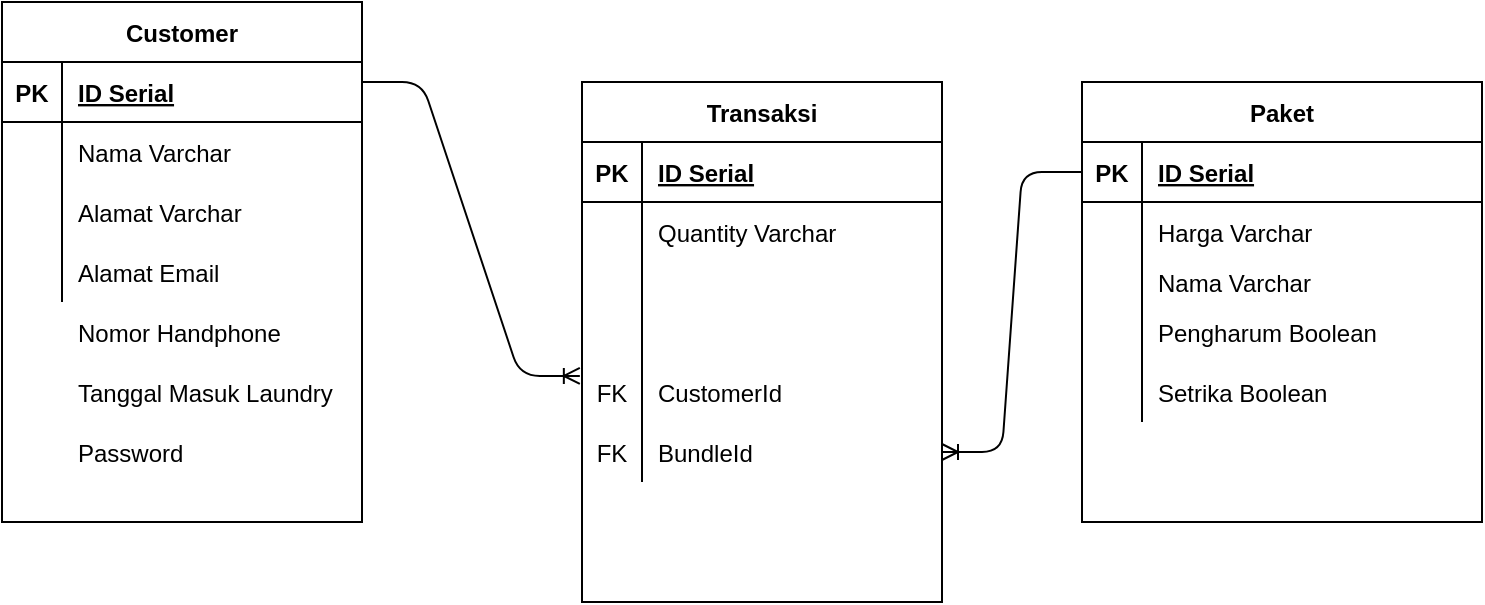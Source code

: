 <mxfile version="14.6.3" type="device"><diagram id="WyfmuF-nqirzQjlEd5Px" name="Page-1"><mxGraphModel dx="1422" dy="830" grid="1" gridSize="10" guides="1" tooltips="1" connect="1" arrows="1" fold="1" page="1" pageScale="1" pageWidth="850" pageHeight="1100" math="0" shadow="0"><root><mxCell id="0"/><mxCell id="1" parent="0"/><mxCell id="EasOw6qHpxR1is89uQfp-1" value="Customer" style="shape=table;startSize=30;container=1;collapsible=1;childLayout=tableLayout;fixedRows=1;rowLines=0;fontStyle=1;align=center;resizeLast=1;" parent="1" vertex="1"><mxGeometry x="20" y="220" width="180" height="260" as="geometry"/></mxCell><mxCell id="EasOw6qHpxR1is89uQfp-2" value="" style="shape=partialRectangle;collapsible=0;dropTarget=0;pointerEvents=0;fillColor=none;top=0;left=0;bottom=1;right=0;points=[[0,0.5],[1,0.5]];portConstraint=eastwest;" parent="EasOw6qHpxR1is89uQfp-1" vertex="1"><mxGeometry y="30" width="180" height="30" as="geometry"/></mxCell><mxCell id="EasOw6qHpxR1is89uQfp-3" value="PK" style="shape=partialRectangle;connectable=0;fillColor=none;top=0;left=0;bottom=0;right=0;fontStyle=1;overflow=hidden;" parent="EasOw6qHpxR1is89uQfp-2" vertex="1"><mxGeometry width="30" height="30" as="geometry"/></mxCell><mxCell id="EasOw6qHpxR1is89uQfp-4" value="ID Serial" style="shape=partialRectangle;connectable=0;fillColor=none;top=0;left=0;bottom=0;right=0;align=left;spacingLeft=6;fontStyle=5;overflow=hidden;" parent="EasOw6qHpxR1is89uQfp-2" vertex="1"><mxGeometry x="30" width="150" height="30" as="geometry"/></mxCell><mxCell id="EasOw6qHpxR1is89uQfp-5" value="" style="shape=partialRectangle;collapsible=0;dropTarget=0;pointerEvents=0;fillColor=none;top=0;left=0;bottom=0;right=0;points=[[0,0.5],[1,0.5]];portConstraint=eastwest;" parent="EasOw6qHpxR1is89uQfp-1" vertex="1"><mxGeometry y="60" width="180" height="30" as="geometry"/></mxCell><mxCell id="EasOw6qHpxR1is89uQfp-6" value="" style="shape=partialRectangle;connectable=0;fillColor=none;top=0;left=0;bottom=0;right=0;editable=1;overflow=hidden;" parent="EasOw6qHpxR1is89uQfp-5" vertex="1"><mxGeometry width="30" height="30" as="geometry"/></mxCell><mxCell id="EasOw6qHpxR1is89uQfp-7" value="Nama Varchar" style="shape=partialRectangle;connectable=0;fillColor=none;top=0;left=0;bottom=0;right=0;align=left;spacingLeft=6;overflow=hidden;" parent="EasOw6qHpxR1is89uQfp-5" vertex="1"><mxGeometry x="30" width="150" height="30" as="geometry"/></mxCell><mxCell id="EasOw6qHpxR1is89uQfp-8" value="" style="shape=partialRectangle;collapsible=0;dropTarget=0;pointerEvents=0;fillColor=none;top=0;left=0;bottom=0;right=0;points=[[0,0.5],[1,0.5]];portConstraint=eastwest;" parent="EasOw6qHpxR1is89uQfp-1" vertex="1"><mxGeometry y="90" width="180" height="30" as="geometry"/></mxCell><mxCell id="EasOw6qHpxR1is89uQfp-9" value="" style="shape=partialRectangle;connectable=0;fillColor=none;top=0;left=0;bottom=0;right=0;editable=1;overflow=hidden;" parent="EasOw6qHpxR1is89uQfp-8" vertex="1"><mxGeometry width="30" height="30" as="geometry"/></mxCell><mxCell id="EasOw6qHpxR1is89uQfp-10" value="Alamat Varchar" style="shape=partialRectangle;connectable=0;fillColor=none;top=0;left=0;bottom=0;right=0;align=left;spacingLeft=6;overflow=hidden;" parent="EasOw6qHpxR1is89uQfp-8" vertex="1"><mxGeometry x="30" width="150" height="30" as="geometry"/></mxCell><mxCell id="EasOw6qHpxR1is89uQfp-11" value="" style="shape=partialRectangle;collapsible=0;dropTarget=0;pointerEvents=0;fillColor=none;top=0;left=0;bottom=0;right=0;points=[[0,0.5],[1,0.5]];portConstraint=eastwest;" parent="EasOw6qHpxR1is89uQfp-1" vertex="1"><mxGeometry y="120" width="180" height="30" as="geometry"/></mxCell><mxCell id="EasOw6qHpxR1is89uQfp-12" value="" style="shape=partialRectangle;connectable=0;fillColor=none;top=0;left=0;bottom=0;right=0;editable=1;overflow=hidden;" parent="EasOw6qHpxR1is89uQfp-11" vertex="1"><mxGeometry width="30" height="30" as="geometry"/></mxCell><mxCell id="EasOw6qHpxR1is89uQfp-13" value="Alamat Email" style="shape=partialRectangle;connectable=0;fillColor=none;top=0;left=0;bottom=0;right=0;align=left;spacingLeft=6;overflow=hidden;" parent="EasOw6qHpxR1is89uQfp-11" vertex="1"><mxGeometry x="30" width="150" height="30" as="geometry"/></mxCell><mxCell id="EasOw6qHpxR1is89uQfp-14" value="Transaksi" style="shape=table;startSize=30;container=1;collapsible=1;childLayout=tableLayout;fixedRows=1;rowLines=0;fontStyle=1;align=center;resizeLast=1;" parent="1" vertex="1"><mxGeometry x="310" y="260" width="180" height="260" as="geometry"/></mxCell><mxCell id="EasOw6qHpxR1is89uQfp-15" value="" style="shape=partialRectangle;collapsible=0;dropTarget=0;pointerEvents=0;fillColor=none;top=0;left=0;bottom=1;right=0;points=[[0,0.5],[1,0.5]];portConstraint=eastwest;" parent="EasOw6qHpxR1is89uQfp-14" vertex="1"><mxGeometry y="30" width="180" height="30" as="geometry"/></mxCell><mxCell id="EasOw6qHpxR1is89uQfp-16" value="PK" style="shape=partialRectangle;connectable=0;fillColor=none;top=0;left=0;bottom=0;right=0;fontStyle=1;overflow=hidden;" parent="EasOw6qHpxR1is89uQfp-15" vertex="1"><mxGeometry width="30" height="30" as="geometry"/></mxCell><mxCell id="EasOw6qHpxR1is89uQfp-17" value="ID Serial" style="shape=partialRectangle;connectable=0;fillColor=none;top=0;left=0;bottom=0;right=0;align=left;spacingLeft=6;fontStyle=5;overflow=hidden;" parent="EasOw6qHpxR1is89uQfp-15" vertex="1"><mxGeometry x="30" width="150" height="30" as="geometry"/></mxCell><mxCell id="EasOw6qHpxR1is89uQfp-18" value="" style="shape=partialRectangle;collapsible=0;dropTarget=0;pointerEvents=0;fillColor=none;top=0;left=0;bottom=0;right=0;points=[[0,0.5],[1,0.5]];portConstraint=eastwest;" parent="EasOw6qHpxR1is89uQfp-14" vertex="1"><mxGeometry y="60" width="180" height="30" as="geometry"/></mxCell><mxCell id="EasOw6qHpxR1is89uQfp-19" value="" style="shape=partialRectangle;connectable=0;fillColor=none;top=0;left=0;bottom=0;right=0;editable=1;overflow=hidden;" parent="EasOw6qHpxR1is89uQfp-18" vertex="1"><mxGeometry width="30" height="30" as="geometry"/></mxCell><mxCell id="EasOw6qHpxR1is89uQfp-20" value="" style="shape=partialRectangle;connectable=0;fillColor=none;top=0;left=0;bottom=0;right=0;align=left;spacingLeft=6;overflow=hidden;" parent="EasOw6qHpxR1is89uQfp-18" vertex="1"><mxGeometry x="30" width="150" height="30" as="geometry"/></mxCell><mxCell id="EasOw6qHpxR1is89uQfp-21" value="" style="shape=partialRectangle;collapsible=0;dropTarget=0;pointerEvents=0;fillColor=none;top=0;left=0;bottom=0;right=0;points=[[0,0.5],[1,0.5]];portConstraint=eastwest;" parent="EasOw6qHpxR1is89uQfp-14" vertex="1"><mxGeometry y="90" width="180" height="20" as="geometry"/></mxCell><mxCell id="EasOw6qHpxR1is89uQfp-22" value="" style="shape=partialRectangle;connectable=0;fillColor=none;top=0;left=0;bottom=0;right=0;editable=1;overflow=hidden;" parent="EasOw6qHpxR1is89uQfp-21" vertex="1"><mxGeometry width="30" height="20" as="geometry"/></mxCell><mxCell id="EasOw6qHpxR1is89uQfp-23" value="" style="shape=partialRectangle;connectable=0;fillColor=none;top=0;left=0;bottom=0;right=0;align=left;spacingLeft=6;overflow=hidden;" parent="EasOw6qHpxR1is89uQfp-21" vertex="1"><mxGeometry x="30" width="150" height="20" as="geometry"/></mxCell><mxCell id="EasOw6qHpxR1is89uQfp-24" value="" style="shape=partialRectangle;collapsible=0;dropTarget=0;pointerEvents=0;fillColor=none;top=0;left=0;bottom=0;right=0;points=[[0,0.5],[1,0.5]];portConstraint=eastwest;" parent="EasOw6qHpxR1is89uQfp-14" vertex="1"><mxGeometry y="110" width="180" height="30" as="geometry"/></mxCell><mxCell id="EasOw6qHpxR1is89uQfp-25" value="" style="shape=partialRectangle;connectable=0;fillColor=none;top=0;left=0;bottom=0;right=0;editable=1;overflow=hidden;" parent="EasOw6qHpxR1is89uQfp-24" vertex="1"><mxGeometry width="30" height="30" as="geometry"/></mxCell><mxCell id="EasOw6qHpxR1is89uQfp-26" value="" style="shape=partialRectangle;connectable=0;fillColor=none;top=0;left=0;bottom=0;right=0;align=left;spacingLeft=6;overflow=hidden;" parent="EasOw6qHpxR1is89uQfp-24" vertex="1"><mxGeometry x="30" width="150" height="30" as="geometry"/></mxCell><mxCell id="EasOw6qHpxR1is89uQfp-44" value="" style="shape=partialRectangle;collapsible=0;dropTarget=0;pointerEvents=0;fillColor=none;top=0;left=0;bottom=0;right=0;points=[[0,0.5],[1,0.5]];portConstraint=eastwest;" parent="EasOw6qHpxR1is89uQfp-14" vertex="1"><mxGeometry y="140" width="180" height="30" as="geometry"/></mxCell><mxCell id="EasOw6qHpxR1is89uQfp-45" value="FK" style="shape=partialRectangle;connectable=0;fillColor=none;top=0;left=0;bottom=0;right=0;fontStyle=0;overflow=hidden;" parent="EasOw6qHpxR1is89uQfp-44" vertex="1"><mxGeometry width="30" height="30" as="geometry"/></mxCell><mxCell id="EasOw6qHpxR1is89uQfp-46" value="CustomerId" style="shape=partialRectangle;connectable=0;fillColor=none;top=0;left=0;bottom=0;right=0;align=left;spacingLeft=6;fontStyle=0;overflow=hidden;" parent="EasOw6qHpxR1is89uQfp-44" vertex="1"><mxGeometry x="30" width="150" height="30" as="geometry"/></mxCell><mxCell id="EasOw6qHpxR1is89uQfp-49" value="" style="shape=partialRectangle;collapsible=0;dropTarget=0;pointerEvents=0;fillColor=none;top=0;left=0;bottom=0;right=0;points=[[0,0.5],[1,0.5]];portConstraint=eastwest;" parent="EasOw6qHpxR1is89uQfp-14" vertex="1"><mxGeometry y="170" width="180" height="30" as="geometry"/></mxCell><mxCell id="EasOw6qHpxR1is89uQfp-50" value="FK" style="shape=partialRectangle;connectable=0;fillColor=none;top=0;left=0;bottom=0;right=0;fontStyle=0;overflow=hidden;" parent="EasOw6qHpxR1is89uQfp-49" vertex="1"><mxGeometry width="30" height="30" as="geometry"/></mxCell><mxCell id="EasOw6qHpxR1is89uQfp-51" value="BundleId" style="shape=partialRectangle;connectable=0;fillColor=none;top=0;left=0;bottom=0;right=0;align=left;spacingLeft=6;fontStyle=0;overflow=hidden;" parent="EasOw6qHpxR1is89uQfp-49" vertex="1"><mxGeometry x="30" width="150" height="30" as="geometry"/></mxCell><mxCell id="EasOw6qHpxR1is89uQfp-27" value="Nomor Handphone" style="shape=partialRectangle;connectable=0;fillColor=none;top=0;left=0;bottom=0;right=0;align=left;spacingLeft=6;overflow=hidden;" parent="1" vertex="1"><mxGeometry x="50" y="370" width="150" height="30" as="geometry"/></mxCell><mxCell id="EasOw6qHpxR1is89uQfp-28" value="Tanggal Masuk Laundry" style="shape=partialRectangle;connectable=0;fillColor=none;top=0;left=0;bottom=0;right=0;align=left;spacingLeft=6;overflow=hidden;" parent="1" vertex="1"><mxGeometry x="50" y="400" width="150" height="30" as="geometry"/></mxCell><mxCell id="EasOw6qHpxR1is89uQfp-30" value="Paket" style="shape=table;startSize=30;container=1;collapsible=1;childLayout=tableLayout;fixedRows=1;rowLines=0;fontStyle=1;align=center;resizeLast=1;" parent="1" vertex="1"><mxGeometry x="560" y="260" width="200" height="220" as="geometry"/></mxCell><mxCell id="EasOw6qHpxR1is89uQfp-31" value="" style="shape=partialRectangle;collapsible=0;dropTarget=0;pointerEvents=0;fillColor=none;top=0;left=0;bottom=1;right=0;points=[[0,0.5],[1,0.5]];portConstraint=eastwest;" parent="EasOw6qHpxR1is89uQfp-30" vertex="1"><mxGeometry y="30" width="200" height="30" as="geometry"/></mxCell><mxCell id="EasOw6qHpxR1is89uQfp-32" value="PK" style="shape=partialRectangle;connectable=0;fillColor=none;top=0;left=0;bottom=0;right=0;fontStyle=1;overflow=hidden;" parent="EasOw6qHpxR1is89uQfp-31" vertex="1"><mxGeometry width="30" height="30" as="geometry"/></mxCell><mxCell id="EasOw6qHpxR1is89uQfp-33" value="ID Serial" style="shape=partialRectangle;connectable=0;fillColor=none;top=0;left=0;bottom=0;right=0;align=left;spacingLeft=6;fontStyle=5;overflow=hidden;" parent="EasOw6qHpxR1is89uQfp-31" vertex="1"><mxGeometry x="30" width="170" height="30" as="geometry"/></mxCell><mxCell id="EasOw6qHpxR1is89uQfp-34" value="" style="shape=partialRectangle;collapsible=0;dropTarget=0;pointerEvents=0;fillColor=none;top=0;left=0;bottom=0;right=0;points=[[0,0.5],[1,0.5]];portConstraint=eastwest;" parent="EasOw6qHpxR1is89uQfp-30" vertex="1"><mxGeometry y="60" width="200" height="30" as="geometry"/></mxCell><mxCell id="EasOw6qHpxR1is89uQfp-35" value="" style="shape=partialRectangle;connectable=0;fillColor=none;top=0;left=0;bottom=0;right=0;editable=1;overflow=hidden;" parent="EasOw6qHpxR1is89uQfp-34" vertex="1"><mxGeometry width="30" height="30" as="geometry"/></mxCell><mxCell id="EasOw6qHpxR1is89uQfp-36" value="Harga Varchar" style="shape=partialRectangle;connectable=0;fillColor=none;top=0;left=0;bottom=0;right=0;align=left;spacingLeft=6;overflow=hidden;" parent="EasOw6qHpxR1is89uQfp-34" vertex="1"><mxGeometry x="30" width="170" height="30" as="geometry"/></mxCell><mxCell id="EasOw6qHpxR1is89uQfp-37" value="" style="shape=partialRectangle;collapsible=0;dropTarget=0;pointerEvents=0;fillColor=none;top=0;left=0;bottom=0;right=0;points=[[0,0.5],[1,0.5]];portConstraint=eastwest;" parent="EasOw6qHpxR1is89uQfp-30" vertex="1"><mxGeometry y="90" width="200" height="20" as="geometry"/></mxCell><mxCell id="EasOw6qHpxR1is89uQfp-38" value="" style="shape=partialRectangle;connectable=0;fillColor=none;top=0;left=0;bottom=0;right=0;editable=1;overflow=hidden;" parent="EasOw6qHpxR1is89uQfp-37" vertex="1"><mxGeometry width="30" height="20" as="geometry"/></mxCell><mxCell id="EasOw6qHpxR1is89uQfp-39" value="Nama Varchar" style="shape=partialRectangle;connectable=0;fillColor=none;top=0;left=0;bottom=0;right=0;align=left;spacingLeft=6;overflow=hidden;" parent="EasOw6qHpxR1is89uQfp-37" vertex="1"><mxGeometry x="30" width="170" height="20" as="geometry"/></mxCell><mxCell id="EasOw6qHpxR1is89uQfp-40" value="" style="shape=partialRectangle;collapsible=0;dropTarget=0;pointerEvents=0;fillColor=none;top=0;left=0;bottom=0;right=0;points=[[0,0.5],[1,0.5]];portConstraint=eastwest;" parent="EasOw6qHpxR1is89uQfp-30" vertex="1"><mxGeometry y="110" width="200" height="30" as="geometry"/></mxCell><mxCell id="EasOw6qHpxR1is89uQfp-41" value="" style="shape=partialRectangle;connectable=0;fillColor=none;top=0;left=0;bottom=0;right=0;editable=1;overflow=hidden;" parent="EasOw6qHpxR1is89uQfp-40" vertex="1"><mxGeometry width="30" height="30" as="geometry"/></mxCell><mxCell id="EasOw6qHpxR1is89uQfp-42" value="Pengharum Boolean" style="shape=partialRectangle;connectable=0;fillColor=none;top=0;left=0;bottom=0;right=0;align=left;spacingLeft=6;overflow=hidden;" parent="EasOw6qHpxR1is89uQfp-40" vertex="1"><mxGeometry x="30" width="170" height="30" as="geometry"/></mxCell><mxCell id="EasOw6qHpxR1is89uQfp-71" value="" style="shape=partialRectangle;collapsible=0;dropTarget=0;pointerEvents=0;fillColor=none;top=0;left=0;bottom=0;right=0;points=[[0,0.5],[1,0.5]];portConstraint=eastwest;" parent="EasOw6qHpxR1is89uQfp-30" vertex="1"><mxGeometry y="140" width="200" height="30" as="geometry"/></mxCell><mxCell id="EasOw6qHpxR1is89uQfp-72" value="" style="shape=partialRectangle;connectable=0;fillColor=none;top=0;left=0;bottom=0;right=0;fontStyle=0;overflow=hidden;" parent="EasOw6qHpxR1is89uQfp-71" vertex="1"><mxGeometry width="30" height="30" as="geometry"/></mxCell><mxCell id="EasOw6qHpxR1is89uQfp-73" value="" style="shape=partialRectangle;connectable=0;fillColor=none;top=0;left=0;bottom=0;right=0;align=left;spacingLeft=6;fontStyle=0;overflow=hidden;" parent="EasOw6qHpxR1is89uQfp-71" vertex="1"><mxGeometry x="30" width="170" height="30" as="geometry"/></mxCell><mxCell id="EasOw6qHpxR1is89uQfp-53" value="" style="edgeStyle=entityRelationEdgeStyle;fontSize=12;html=1;endArrow=ERoneToMany;entryX=-0.006;entryY=0.233;entryDx=0;entryDy=0;entryPerimeter=0;" parent="1" target="EasOw6qHpxR1is89uQfp-44" edge="1"><mxGeometry width="100" height="100" relative="1" as="geometry"><mxPoint x="200" y="260" as="sourcePoint"/><mxPoint x="470" y="370" as="targetPoint"/></mxGeometry></mxCell><mxCell id="EasOw6qHpxR1is89uQfp-54" value="" style="edgeStyle=entityRelationEdgeStyle;fontSize=12;html=1;endArrow=ERoneToMany;" parent="1" source="EasOw6qHpxR1is89uQfp-31" target="EasOw6qHpxR1is89uQfp-49" edge="1"><mxGeometry width="100" height="100" relative="1" as="geometry"><mxPoint x="370" y="470" as="sourcePoint"/><mxPoint x="470" y="370" as="targetPoint"/></mxGeometry></mxCell><mxCell id="EasOw6qHpxR1is89uQfp-75" value="Setrika Boolean" style="shape=partialRectangle;connectable=0;fillColor=none;top=0;left=0;bottom=0;right=0;align=left;spacingLeft=6;overflow=hidden;" parent="1" vertex="1"><mxGeometry x="590" y="400" width="170" height="30" as="geometry"/></mxCell><mxCell id="EasOw6qHpxR1is89uQfp-77" value="Quantity Varchar" style="shape=partialRectangle;connectable=0;fillColor=none;top=0;left=0;bottom=0;right=0;align=left;spacingLeft=6;overflow=hidden;" parent="1" vertex="1"><mxGeometry x="340" y="320" width="170" height="30" as="geometry"/></mxCell><mxCell id="r2yapys_93IcCM6MNKIM-1" value="Password" style="shape=partialRectangle;connectable=0;fillColor=none;top=0;left=0;bottom=0;right=0;align=left;spacingLeft=6;overflow=hidden;" vertex="1" parent="1"><mxGeometry x="50" y="430" width="150" height="30" as="geometry"/></mxCell></root></mxGraphModel></diagram></mxfile>